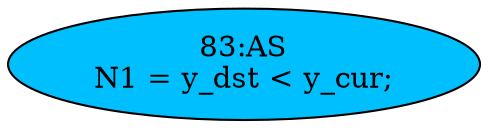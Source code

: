 strict digraph "" {
	node [label="\N"];
	"83:AS"	 [ast="<pyverilog.vparser.ast.Assign object at 0x7fdf564d15d0>",
		def_var="['N1']",
		fillcolor=deepskyblue,
		label="83:AS
N1 = y_dst < y_cur;",
		statements="[]",
		style=filled,
		typ=Assign,
		use_var="['y_dst', 'y_cur']"];
}
